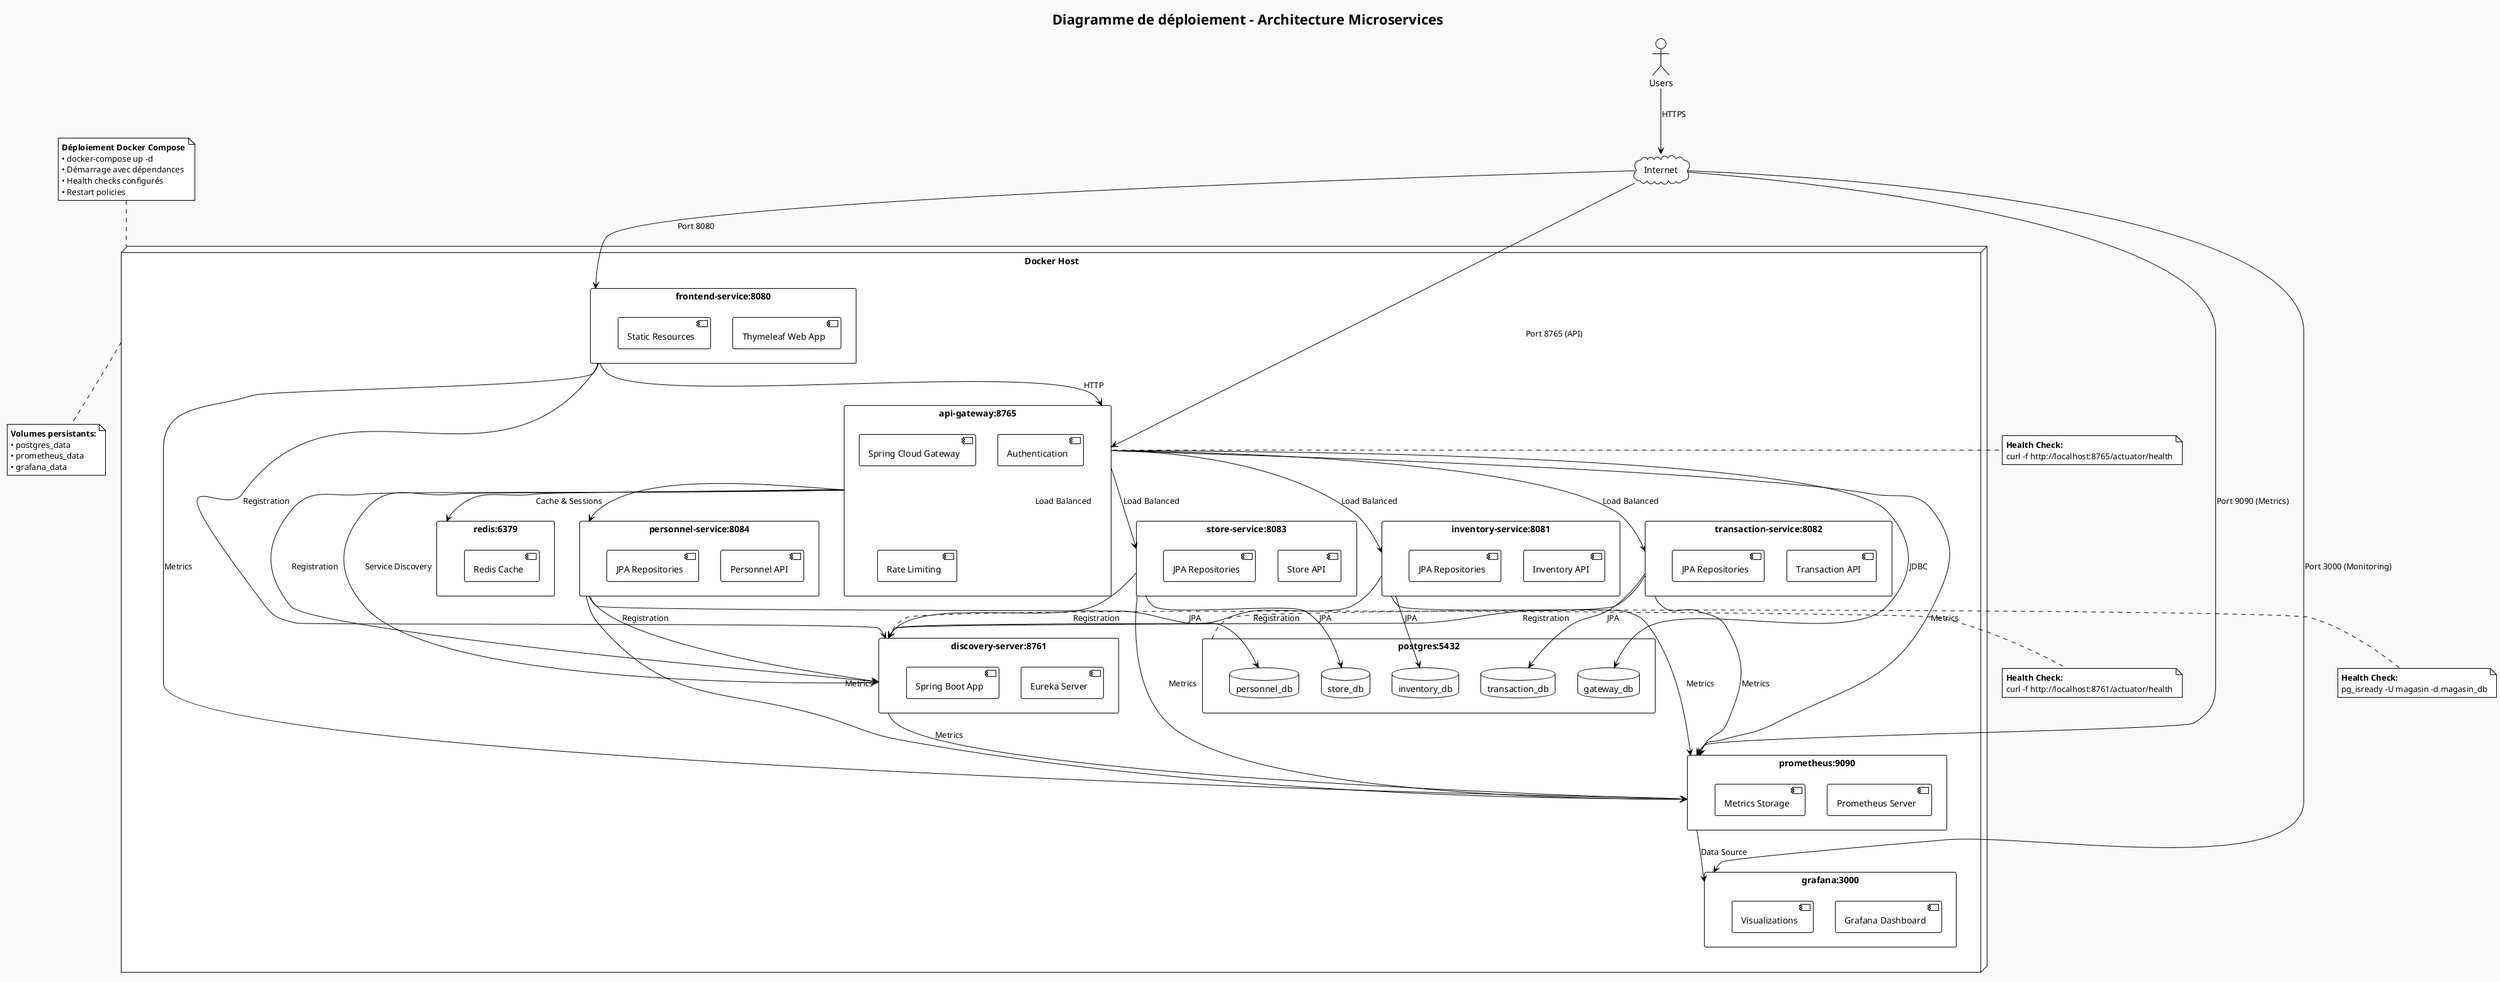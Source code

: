 @startuml microservices-deployment
title Diagramme de déploiement - Architecture Microservices

!theme plain
skinparam backgroundColor #f8f9fa

' === Docker Host ===
node "Docker Host" as DockerHost {
  
  ' === Discovery Server ===
  rectangle "discovery-server:8761" as DiscoveryContainer {
    component "Eureka Server" as EurekaServer
    component "Spring Boot App" as DiscoveryApp
  }
  
  ' === API Gateway ===
  rectangle "api-gateway:8765" as GatewayContainer {
    component "Spring Cloud Gateway" as Gateway
    component "Authentication" as GatewayAuth
    component "Rate Limiting" as GatewayRateLimit
  }
  
  ' === Frontend Service ===
  rectangle "frontend-service:8080" as FrontendContainer {
    component "Thymeleaf Web App" as WebApp
    component "Static Resources" as StaticRes
  }
  
  ' === Business Services ===
  rectangle "inventory-service:8081" as InventoryContainer {
    component "Inventory API" as InventoryAPI
    component "JPA Repositories" as InventoryRepo
  }
  
  rectangle "transaction-service:8082" as TransactionContainer {
    component "Transaction API" as TransactionAPI
    component "JPA Repositories" as TransactionRepo
  }
  
  rectangle "store-service:8083" as StoreContainer {
    component "Store API" as StoreAPI
    component "JPA Repositories" as StoreRepo
  }
  
  rectangle "personnel-service:8084" as PersonnelContainer {
    component "Personnel API" as PersonnelAPI
    component "JPA Repositories" as PersonnelRepo
  }
  
  ' === Infrastructure Services ===
  rectangle "postgres:5432" as PostgresContainer {
    database "gateway_db" as GatewayDB
    database "inventory_db" as InventoryDB
    database "transaction_db" as TransactionDB
    database "store_db" as StoreDB
    database "personnel_db" as PersonnelDB
  }
  
  rectangle "redis:6379" as RedisContainer {
    component "Redis Cache" as RedisCache
  }
  
  ' === Monitoring ===
  rectangle "prometheus:9090" as PrometheusContainer {
    component "Prometheus Server" as PrometheusServer
    component "Metrics Storage" as MetricsStorage
  }
  
  rectangle "grafana:3000" as GrafanaContainer {
    component "Grafana Dashboard" as GrafanaDashboard
    component "Visualizations" as GrafanaViz
  }
}

' === External Network ===
cloud "Internet" as Internet
actor "Users" as Users

' === External Connections ===
Users --> Internet : HTTPS
Internet --> FrontendContainer : Port 8080
Internet --> GatewayContainer : Port 8765 (API)
Internet --> GrafanaContainer : Port 3000 (Monitoring)
Internet --> PrometheusContainer : Port 9090 (Metrics)

' === Internal Network (Docker Network) ===
FrontendContainer --> GatewayContainer : HTTP
GatewayContainer --> DiscoveryContainer : Service Discovery
GatewayContainer --> InventoryContainer : Load Balanced
GatewayContainer --> TransactionContainer : Load Balanced
GatewayContainer --> StoreContainer : Load Balanced
GatewayContainer --> PersonnelContainer : Load Balanced
GatewayContainer --> RedisContainer : Cache & Sessions

' === Service Discovery ===
InventoryContainer --> DiscoveryContainer : Registration
TransactionContainer --> DiscoveryContainer : Registration
StoreContainer --> DiscoveryContainer : Registration
PersonnelContainer --> DiscoveryContainer : Registration
FrontendContainer --> DiscoveryContainer : Registration
GatewayContainer --> DiscoveryContainer : Registration

' === Database Connections ===
GatewayContainer --> GatewayDB : JDBC
InventoryContainer --> InventoryDB : JPA
TransactionContainer --> TransactionDB : JPA
StoreContainer --> StoreDB : JPA
PersonnelContainer --> PersonnelDB : JPA

' === Monitoring Connections ===
DiscoveryContainer --> PrometheusContainer : Metrics
GatewayContainer --> PrometheusContainer : Metrics
FrontendContainer --> PrometheusContainer : Metrics
InventoryContainer --> PrometheusContainer : Metrics
TransactionContainer --> PrometheusContainer : Metrics
StoreContainer --> PrometheusContainer : Metrics
PersonnelContainer --> PrometheusContainer : Metrics
PrometheusContainer --> GrafanaContainer : Data Source

' === Health Checks ===
note right of DiscoveryContainer
  **Health Check:**
  curl -f http://localhost:8761/actuator/health
end note

note right of GatewayContainer
  **Health Check:**
  curl -f http://localhost:8765/actuator/health
end note

note right of PostgresContainer
  **Health Check:**
  pg_isready -U magasin -d magasin_db
end note

' === Deployment Info ===
note top of DockerHost
  **Déploiement Docker Compose**
  • docker-compose up -d
  • Démarrage avec dépendances
  • Health checks configurés
  • Restart policies
end note

note bottom of DockerHost
  **Volumes persistants:**
  • postgres_data
  • prometheus_data
  • grafana_data
end note

@enduml
